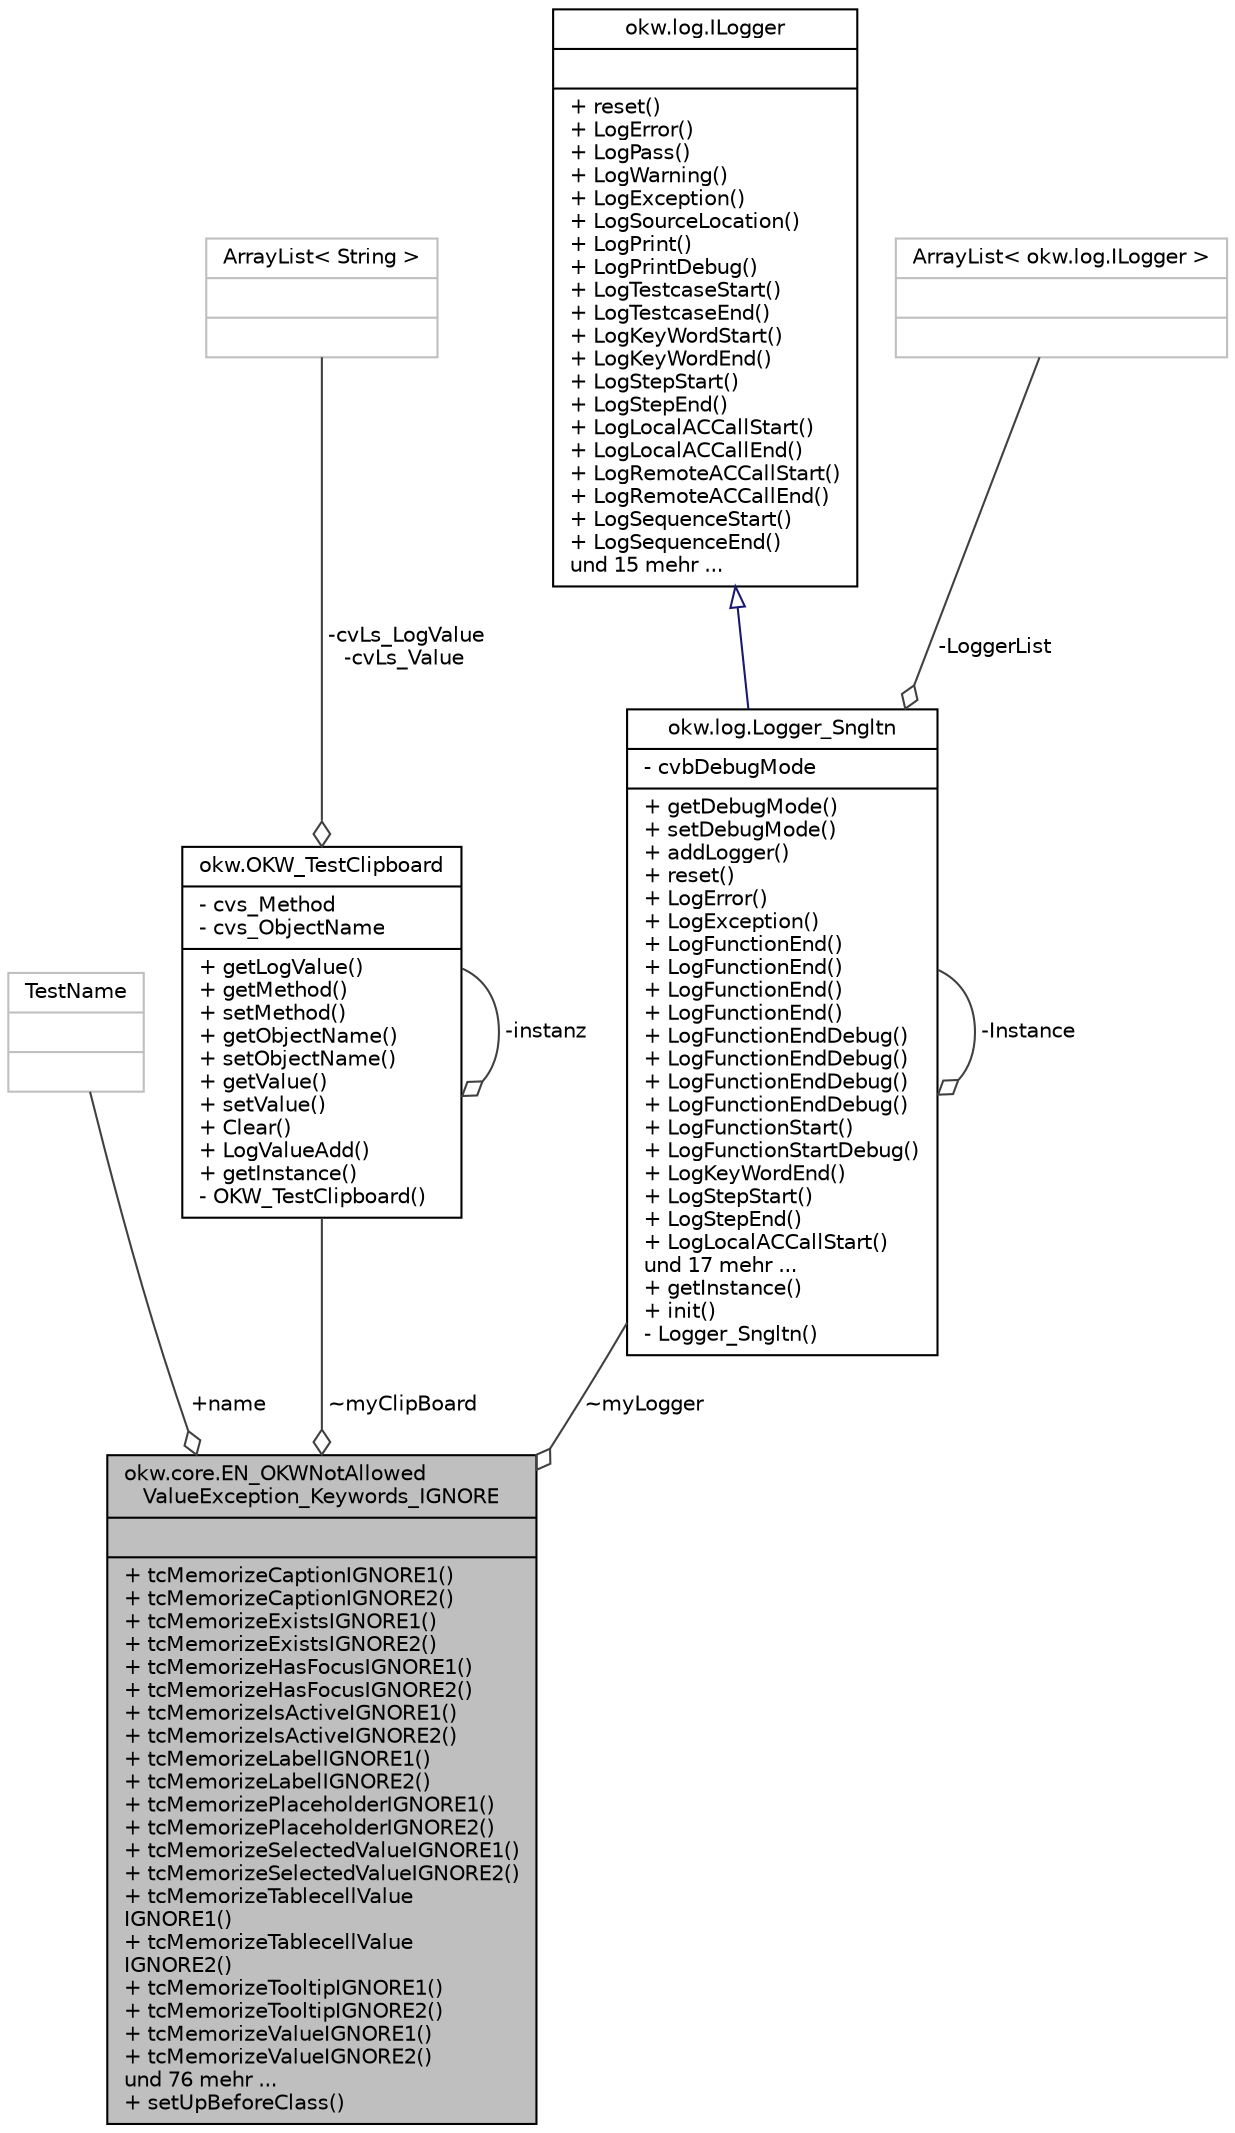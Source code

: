 digraph "okw.core.EN_OKWNotAllowedValueException_Keywords_IGNORE"
{
 // INTERACTIVE_SVG=YES
 // LATEX_PDF_SIZE
  edge [fontname="Helvetica",fontsize="10",labelfontname="Helvetica",labelfontsize="10"];
  node [fontname="Helvetica",fontsize="10",shape=record];
  Node1 [label="{okw.core.EN_OKWNotAllowed\lValueException_Keywords_IGNORE\n||+ tcMemorizeCaptionIGNORE1()\l+ tcMemorizeCaptionIGNORE2()\l+ tcMemorizeExistsIGNORE1()\l+ tcMemorizeExistsIGNORE2()\l+ tcMemorizeHasFocusIGNORE1()\l+ tcMemorizeHasFocusIGNORE2()\l+ tcMemorizeIsActiveIGNORE1()\l+ tcMemorizeIsActiveIGNORE2()\l+ tcMemorizeLabelIGNORE1()\l+ tcMemorizeLabelIGNORE2()\l+ tcMemorizePlaceholderIGNORE1()\l+ tcMemorizePlaceholderIGNORE2()\l+ tcMemorizeSelectedValueIGNORE1()\l+ tcMemorizeSelectedValueIGNORE2()\l+ tcMemorizeTablecellValue\lIGNORE1()\l+ tcMemorizeTablecellValue\lIGNORE2()\l+ tcMemorizeTooltipIGNORE1()\l+ tcMemorizeTooltipIGNORE2()\l+ tcMemorizeValueIGNORE1()\l+ tcMemorizeValueIGNORE2()\lund 76 mehr ...\l+ setUpBeforeClass()\l}",height=0.2,width=0.4,color="black", fillcolor="grey75", style="filled", fontcolor="black",tooltip=" "];
  Node2 -> Node1 [color="grey25",fontsize="10",style="solid",label=" +name" ,arrowhead="odiamond",fontname="Helvetica"];
  Node2 [label="{TestName\n||}",height=0.2,width=0.4,color="grey75", fillcolor="white", style="filled",tooltip=" "];
  Node3 -> Node1 [color="grey25",fontsize="10",style="solid",label=" ~myClipBoard" ,arrowhead="odiamond",fontname="Helvetica"];
  Node3 [label="{okw.OKW_TestClipboard\n|- cvs_Method\l- cvs_ObjectName\l|+ getLogValue()\l+ getMethod()\l+ setMethod()\l+ getObjectName()\l+ setObjectName()\l+ getValue()\l+ setValue()\l+ Clear()\l+ LogValueAdd()\l+ getInstance()\l- OKW_TestClipboard()\l}",height=0.2,width=0.4,color="black", fillcolor="white", style="filled",URL="$classokw_1_1_o_k_w___test_clipboard.html",tooltip=" "];
  Node4 -> Node3 [color="grey25",fontsize="10",style="solid",label=" -cvLs_LogValue\n-cvLs_Value" ,arrowhead="odiamond",fontname="Helvetica"];
  Node4 [label="{ArrayList\< String \>\n||}",height=0.2,width=0.4,color="grey75", fillcolor="white", style="filled",tooltip=" "];
  Node3 -> Node3 [color="grey25",fontsize="10",style="solid",label=" -instanz" ,arrowhead="odiamond",fontname="Helvetica"];
  Node5 -> Node1 [color="grey25",fontsize="10",style="solid",label=" ~myLogger" ,arrowhead="odiamond",fontname="Helvetica"];
  Node5 [label="{okw.log.Logger_Sngltn\n|- cvbDebugMode\l|+ getDebugMode()\l+ setDebugMode()\l+ addLogger()\l+ reset()\l+ LogError()\l+ LogException()\l+ LogFunctionEnd()\l+ LogFunctionEnd()\l+ LogFunctionEnd()\l+ LogFunctionEnd()\l+ LogFunctionEndDebug()\l+ LogFunctionEndDebug()\l+ LogFunctionEndDebug()\l+ LogFunctionEndDebug()\l+ LogFunctionStart()\l+ LogFunctionStartDebug()\l+ LogKeyWordEnd()\l+ LogStepStart()\l+ LogStepEnd()\l+ LogLocalACCallStart()\lund 17 mehr ...\l+ getInstance()\l+ init()\l- Logger_Sngltn()\l}",height=0.2,width=0.4,color="black", fillcolor="white", style="filled",URL="$classokw_1_1log_1_1_logger___sngltn.html",tooltip=" "];
  Node6 -> Node5 [dir="back",color="midnightblue",fontsize="10",style="solid",arrowtail="onormal",fontname="Helvetica"];
  Node6 [label="{okw.log.ILogger\n||+ reset()\l+ LogError()\l+ LogPass()\l+ LogWarning()\l+ LogException()\l+ LogSourceLocation()\l+ LogPrint()\l+ LogPrintDebug()\l+ LogTestcaseStart()\l+ LogTestcaseEnd()\l+ LogKeyWordStart()\l+ LogKeyWordEnd()\l+ LogStepStart()\l+ LogStepEnd()\l+ LogLocalACCallStart()\l+ LogLocalACCallEnd()\l+ LogRemoteACCallStart()\l+ LogRemoteACCallEnd()\l+ LogSequenceStart()\l+ LogSequenceEnd()\lund 15 mehr ...\l}",height=0.2,width=0.4,color="black", fillcolor="white", style="filled",URL="$interfaceokw_1_1log_1_1_i_logger.html",tooltip="Debug Logs are not a part of Interface."];
  Node7 -> Node5 [color="grey25",fontsize="10",style="solid",label=" -LoggerList" ,arrowhead="odiamond",fontname="Helvetica"];
  Node7 [label="{ArrayList\< okw.log.ILogger \>\n||}",height=0.2,width=0.4,color="grey75", fillcolor="white", style="filled",tooltip=" "];
  Node5 -> Node5 [color="grey25",fontsize="10",style="solid",label=" -Instance" ,arrowhead="odiamond",fontname="Helvetica"];
}
